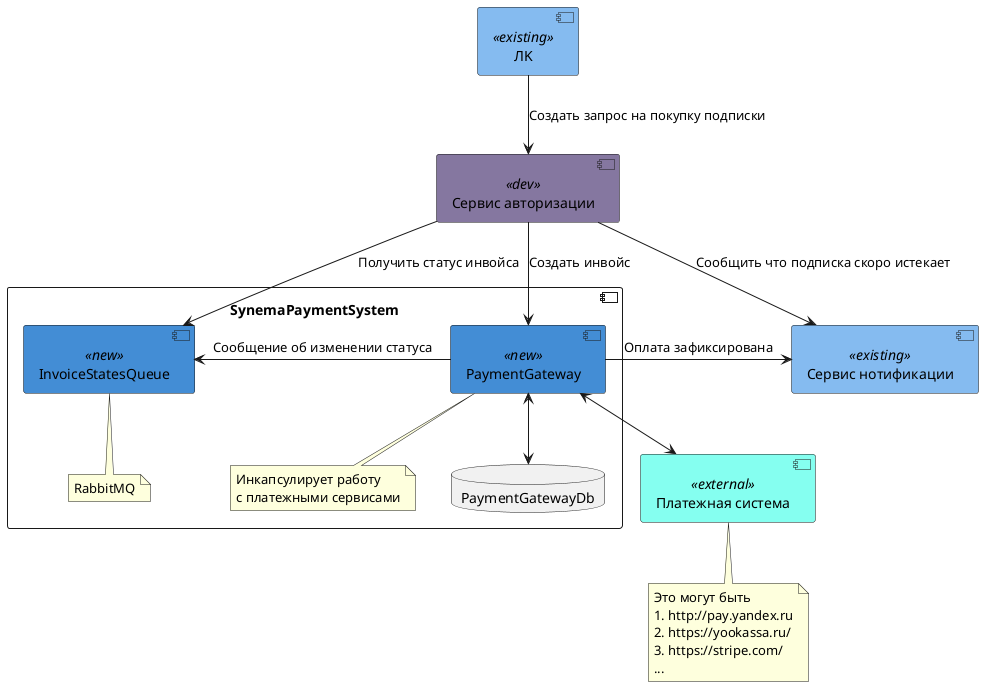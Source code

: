 @startuml

skinparam component {
    backgroundColor<<new>> #438dd5
    backgroundColor<<dev>> #8577a0
    backgroundColor<<existing>> #85bbf0
    backgroundColor<<external>> #85fff0
}

component "ЛK" as CinemaPaymentServiceClient <<existing>>

component "Сервис авторизации" as AuthService <<dev>>

component SynemaPaymentSystem {
    component PaymentGateway <<new>>
    note bottom of PaymentGateway
        Инкапсулирует работу
        с платежными сервисами
    end note

    database PaymentGatewayDb
    PaymentGateway <-down-> PaymentGatewayDb

    component InvoiceStatesQueue <<new>>
    note bottom of InvoiceStatesQueue
        RabbitMQ
    end note
}

component "Платежная система" as PaymentSystem <<external>>
note bottom of PaymentSystem
    Это могут быть
    1. http://pay.yandex.ru
    2. https://yookassa.ru/
    3. https://stripe.com/
    ...
end note


component "Сервис нотификации" as NotificationService <<existing>>

CinemaPaymentServiceClient --> AuthService: Создать запрос на покупку подписки

PaymentGateway <--> PaymentSystem
PaymentGateway -right-> NotificationService: Оплата зафиксирована

PaymentGateway -left-> InvoiceStatesQueue: Сообщение об изменении статуса

AuthService -down-> PaymentGateway: Создать инвойс
AuthService -left-> InvoiceStatesQueue: Получить статус инвойса
AuthService --> NotificationService: Сообщить что подписка скоро истекает

@enduml
